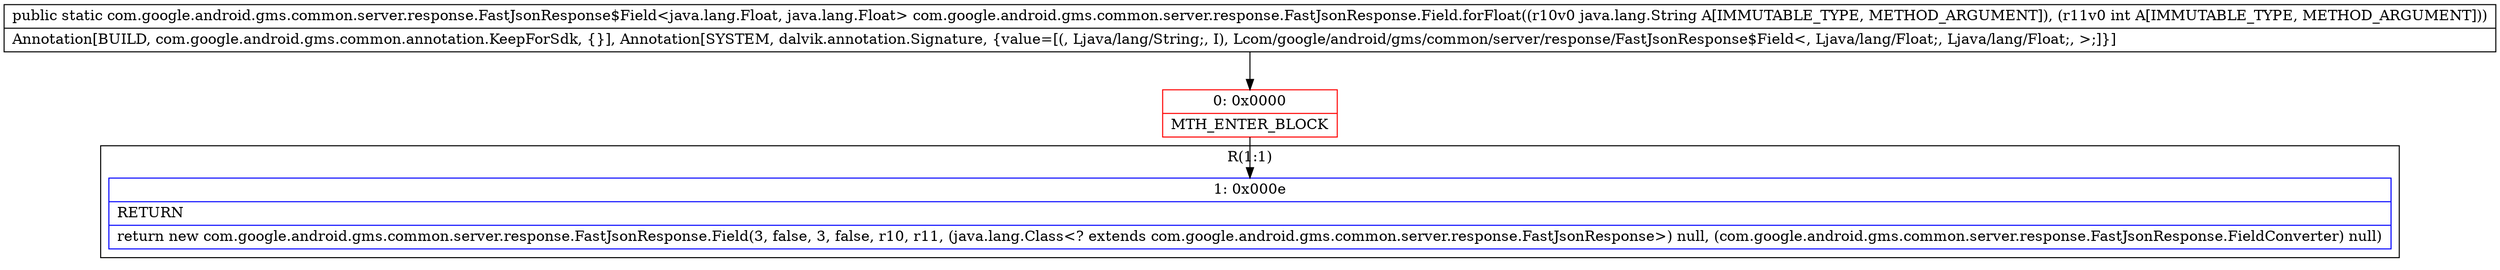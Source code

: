 digraph "CFG forcom.google.android.gms.common.server.response.FastJsonResponse.Field.forFloat(Ljava\/lang\/String;I)Lcom\/google\/android\/gms\/common\/server\/response\/FastJsonResponse$Field;" {
subgraph cluster_Region_1467424532 {
label = "R(1:1)";
node [shape=record,color=blue];
Node_1 [shape=record,label="{1\:\ 0x000e|RETURN\l|return new com.google.android.gms.common.server.response.FastJsonResponse.Field(3, false, 3, false, r10, r11, (java.lang.Class\<? extends com.google.android.gms.common.server.response.FastJsonResponse\>) null, (com.google.android.gms.common.server.response.FastJsonResponse.FieldConverter) null)\l}"];
}
Node_0 [shape=record,color=red,label="{0\:\ 0x0000|MTH_ENTER_BLOCK\l}"];
MethodNode[shape=record,label="{public static com.google.android.gms.common.server.response.FastJsonResponse$Field\<java.lang.Float, java.lang.Float\> com.google.android.gms.common.server.response.FastJsonResponse.Field.forFloat((r10v0 java.lang.String A[IMMUTABLE_TYPE, METHOD_ARGUMENT]), (r11v0 int A[IMMUTABLE_TYPE, METHOD_ARGUMENT]))  | Annotation[BUILD, com.google.android.gms.common.annotation.KeepForSdk, \{\}], Annotation[SYSTEM, dalvik.annotation.Signature, \{value=[(, Ljava\/lang\/String;, I), Lcom\/google\/android\/gms\/common\/server\/response\/FastJsonResponse$Field\<, Ljava\/lang\/Float;, Ljava\/lang\/Float;, \>;]\}]\l}"];
MethodNode -> Node_0;
Node_0 -> Node_1;
}

